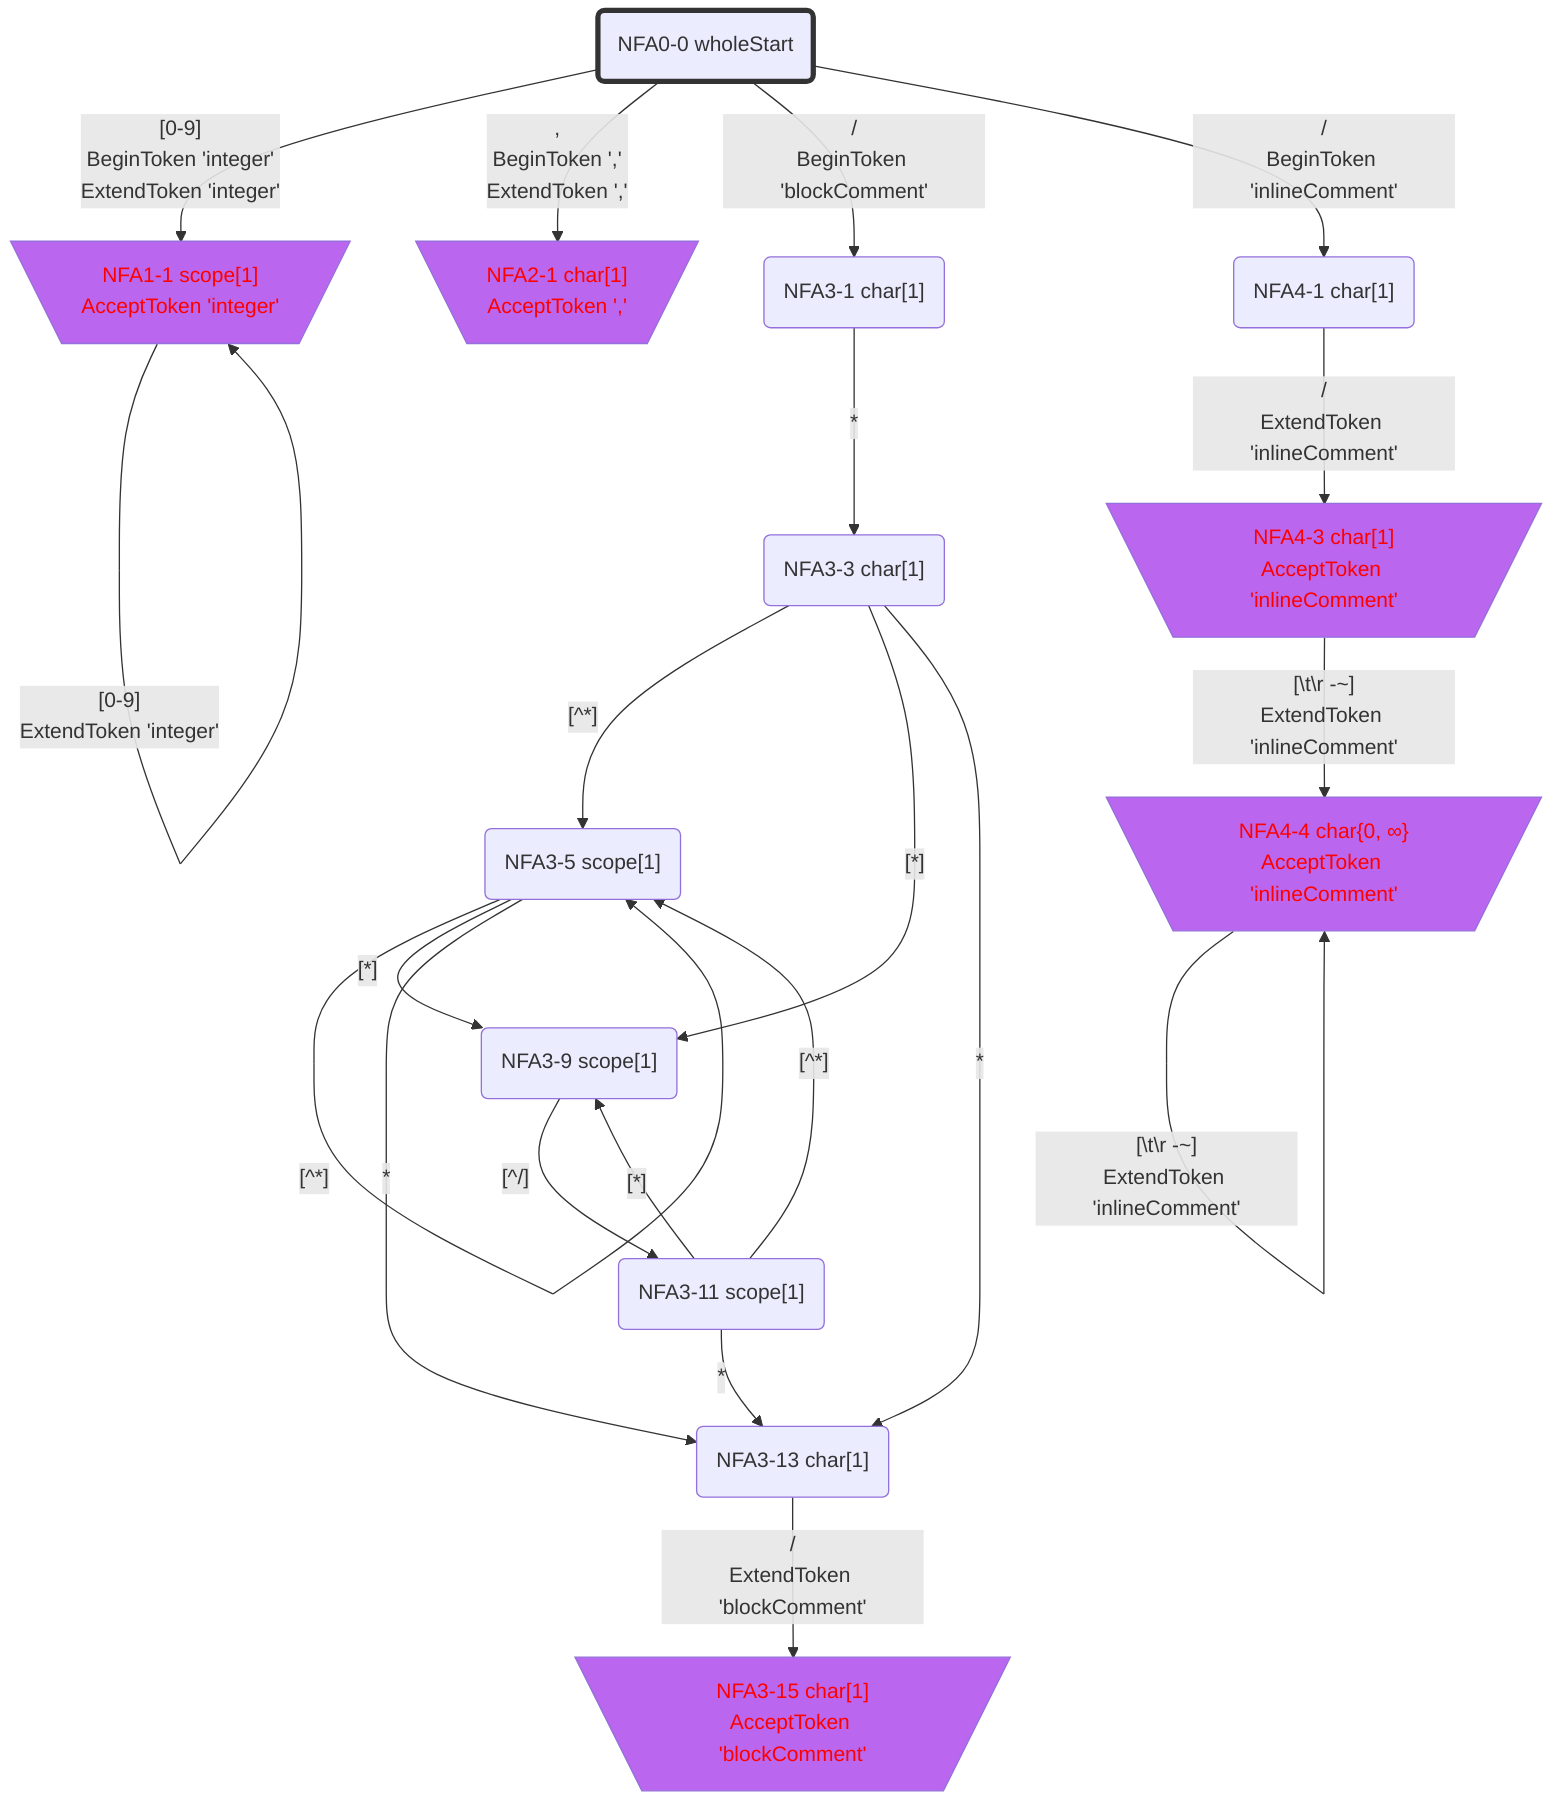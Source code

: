 flowchart
classDef c0001 color:#FF0000;
classDef c0010 stroke-dasharray: 10 10;
classDef c0011 stroke-dasharray: 10 10,color:#FF0000;
classDef c0100 fill:#BB66EE;
classDef c0101 fill:#BB66EE,color:#FF0000;
classDef c0110 fill:#BB66EE,stroke-dasharray: 10 10;
classDef c0111 fill:#BB66EE,stroke-dasharray: 10 10,color:#FF0000;
classDef c1000 stroke:#333,stroke-width:4px;
classDef c1001 stroke:#333,stroke-width:4px,color:#FF0000;
classDef c1010 stroke:#333,stroke-width:4px,stroke-dasharray: 10 10;
classDef c1011 stroke:#333,stroke-width:4px,stroke-dasharray: 10 10,color:#FF0000;
classDef c1100 stroke:#333,stroke-width:4px,fill:#BB66EE;
classDef c1101 stroke:#333,stroke-width:4px,fill:#BB66EE,color:#FF0000;
classDef c1110 stroke:#333,stroke-width:4px,fill:#BB66EE,stroke-dasharray: 10 10;
classDef c1111 stroke:#333,stroke-width:4px,fill:#BB66EE,stroke-dasharray: 10 10,color:#FF0000;
NFA0_0_53808606("NFA0-0 wholeStart")
class NFA0_0_53808606 c1000;
NFA1_1_35804895[\"NFA1-1 scope[1]
AcceptToken 'integer'"/]
class NFA1_1_35804895 c0101;
NFA2_1_14515408[\"NFA2-1 char[1]
AcceptToken ','"/]
class NFA2_1_14515408 c0101;
NFA3_1_63529816("NFA3-1 char[1]")
NFA4_1_34897438("NFA4-1 char[1]")
NFA3_3_8120240("NFA3-3 char[1]")
NFA4_3_45641491[\"NFA4-3 char[1]
AcceptToken 'inlineComment'"/]
class NFA4_3_45641491 c0101;
NFA3_5_53759727("NFA3-5 scope[1]")
NFA3_9_5973303("NFA3-9 scope[1]")
NFA3_13_14075498("NFA3-13 char[1]")
NFA4_4_59570626[\"NFA4-4 char{0, ∞}
AcceptToken 'inlineComment'"/]
class NFA4_4_59570626 c0101;
NFA3_11_60491410("NFA3-11 scope[1]")
NFA3_15_66373591[\"NFA3-15 char[1]
AcceptToken 'blockComment'"/]
class NFA3_15_66373591 c0101;
NFA0_0_53808606 -->|"[0-9]
BeginToken 'integer'
ExtendToken 'integer'"|NFA1_1_35804895
NFA0_0_53808606 -->|",
BeginToken ','
ExtendToken ','"|NFA2_1_14515408
NFA0_0_53808606 -->|"/
BeginToken 'blockComment'"|NFA3_1_63529816
NFA0_0_53808606 -->|"/
BeginToken 'inlineComment'"|NFA4_1_34897438
NFA1_1_35804895 -->|"[0-9]
ExtendToken 'integer'"|NFA1_1_35804895
NFA3_1_63529816 -->|"*"|NFA3_3_8120240
NFA4_1_34897438 -->|"/
ExtendToken 'inlineComment'"|NFA4_3_45641491
NFA3_3_8120240 -->|"[^*]"|NFA3_5_53759727
NFA3_3_8120240 -->|"[*]"|NFA3_9_5973303
NFA3_3_8120240 -->|"*"|NFA3_13_14075498
NFA4_3_45641491 -->|"[#92;t#92;r#32;-~]
ExtendToken 'inlineComment'"|NFA4_4_59570626
NFA3_5_53759727 -->|"[^*]"|NFA3_5_53759727
NFA3_5_53759727 -->|"[*]"|NFA3_9_5973303
NFA3_5_53759727 -->|"*"|NFA3_13_14075498
NFA3_9_5973303 -->|"[^/]"|NFA3_11_60491410
NFA3_13_14075498 -->|"/
ExtendToken 'blockComment'"|NFA3_15_66373591
NFA4_4_59570626 -->|"[#92;t#92;r#32;-~]
ExtendToken 'inlineComment'"|NFA4_4_59570626
NFA3_11_60491410 -->|"[^*]"|NFA3_5_53759727
NFA3_11_60491410 -->|"[*]"|NFA3_9_5973303
NFA3_11_60491410 -->|"*"|NFA3_13_14075498